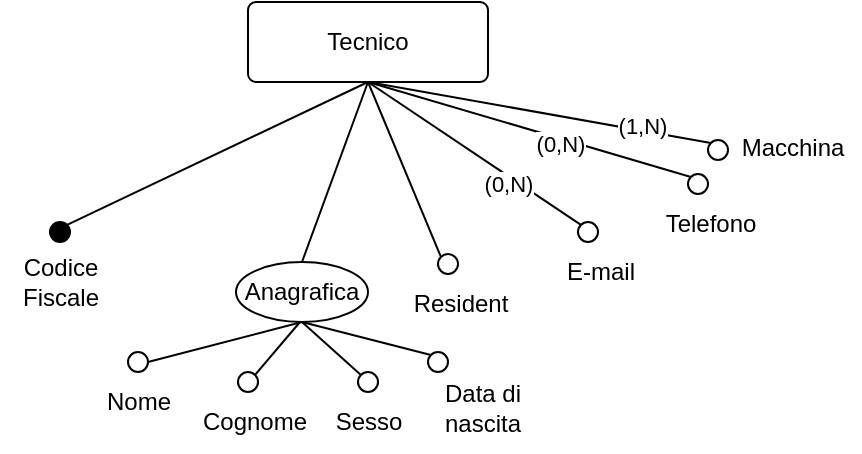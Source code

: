 <mxfile version="20.2.3" type="device"><diagram id="aRU3BPW4JilFG4WqiGaw" name="Pagina-1"><mxGraphModel dx="1038" dy="641" grid="0" gridSize="10" guides="1" tooltips="1" connect="1" arrows="1" fold="1" page="1" pageScale="1" pageWidth="827" pageHeight="1169" math="0" shadow="0"><root><mxCell id="0"/><mxCell id="1" parent="0"/><mxCell id="3Pa_-nvrsszRvELkyFEv-1" value="Tecnico" style="rounded=1;arcSize=10;whiteSpace=wrap;html=1;align=center;" parent="1" vertex="1"><mxGeometry x="354" y="50" width="120" height="40" as="geometry"/></mxCell><mxCell id="3Pa_-nvrsszRvELkyFEv-3" value="" style="ellipse;whiteSpace=wrap;html=1;aspect=fixed;fillColor=#000000;" parent="1" vertex="1"><mxGeometry x="255" y="160" width="10" height="10" as="geometry"/></mxCell><mxCell id="3Pa_-nvrsszRvELkyFEv-5" value="" style="ellipse;whiteSpace=wrap;html=1;aspect=fixed;" parent="1" vertex="1"><mxGeometry x="294" y="225" width="10" height="10" as="geometry"/></mxCell><mxCell id="3Pa_-nvrsszRvELkyFEv-6" value="" style="ellipse;whiteSpace=wrap;html=1;aspect=fixed;" parent="1" vertex="1"><mxGeometry x="349" y="235" width="10" height="10" as="geometry"/></mxCell><mxCell id="3Pa_-nvrsszRvELkyFEv-7" value="Codice&lt;br&gt;Fiscale" style="text;html=1;align=center;verticalAlign=middle;resizable=0;points=[];autosize=1;strokeColor=none;fillColor=none;" parent="1" vertex="1"><mxGeometry x="230" y="170" width="60" height="40" as="geometry"/></mxCell><mxCell id="3Pa_-nvrsszRvELkyFEv-8" value="Nome" style="text;html=1;align=center;verticalAlign=middle;resizable=0;points=[];autosize=1;strokeColor=none;fillColor=none;" parent="1" vertex="1"><mxGeometry x="269" y="235" width="60" height="30" as="geometry"/></mxCell><mxCell id="3Pa_-nvrsszRvELkyFEv-10" value="Anagrafica" style="ellipse;whiteSpace=wrap;html=1;" parent="1" vertex="1"><mxGeometry x="348" y="180" width="66" height="30" as="geometry"/></mxCell><mxCell id="3Pa_-nvrsszRvELkyFEv-11" value="Cognome" style="text;html=1;align=center;verticalAlign=middle;resizable=0;points=[];autosize=1;strokeColor=none;fillColor=none;" parent="1" vertex="1"><mxGeometry x="317" y="245" width="80" height="30" as="geometry"/></mxCell><mxCell id="3Pa_-nvrsszRvELkyFEv-14" value="Sesso" style="text;html=1;align=center;verticalAlign=middle;resizable=0;points=[];autosize=1;strokeColor=none;fillColor=none;" parent="1" vertex="1"><mxGeometry x="384" y="245" width="60" height="30" as="geometry"/></mxCell><mxCell id="3Pa_-nvrsszRvELkyFEv-15" value="" style="ellipse;whiteSpace=wrap;html=1;aspect=fixed;" parent="1" vertex="1"><mxGeometry x="409" y="235" width="10" height="10" as="geometry"/></mxCell><mxCell id="3Pa_-nvrsszRvELkyFEv-16" value="" style="ellipse;whiteSpace=wrap;html=1;aspect=fixed;" parent="1" vertex="1"><mxGeometry x="444" y="225" width="10" height="10" as="geometry"/></mxCell><mxCell id="3Pa_-nvrsszRvELkyFEv-17" value="Data di&lt;br&gt;nascita" style="text;html=1;align=center;verticalAlign=middle;resizable=0;points=[];autosize=1;strokeColor=none;fillColor=none;" parent="1" vertex="1"><mxGeometry x="441" y="233" width="60" height="40" as="geometry"/></mxCell><mxCell id="3Pa_-nvrsszRvELkyFEv-18" value="" style="ellipse;whiteSpace=wrap;html=1;aspect=fixed;" parent="1" vertex="1"><mxGeometry x="449" y="176" width="10" height="10" as="geometry"/></mxCell><mxCell id="3Pa_-nvrsszRvELkyFEv-19" value="Resident" style="text;html=1;align=center;verticalAlign=middle;resizable=0;points=[];autosize=1;strokeColor=none;fillColor=none;" parent="1" vertex="1"><mxGeometry x="425" y="186" width="70" height="30" as="geometry"/></mxCell><mxCell id="3Pa_-nvrsszRvELkyFEv-20" value="" style="endArrow=none;html=1;rounded=0;exitX=1;exitY=0;exitDx=0;exitDy=0;entryX=0.5;entryY=1;entryDx=0;entryDy=0;" parent="1" source="3Pa_-nvrsszRvELkyFEv-3" target="3Pa_-nvrsszRvELkyFEv-1" edge="1"><mxGeometry width="50" height="50" relative="1" as="geometry"><mxPoint x="265" y="160" as="sourcePoint"/><mxPoint x="315" y="110" as="targetPoint"/></mxGeometry></mxCell><mxCell id="3Pa_-nvrsszRvELkyFEv-21" value="" style="endArrow=none;html=1;rounded=0;exitX=1;exitY=0.5;exitDx=0;exitDy=0;entryX=0.5;entryY=1;entryDx=0;entryDy=0;" parent="1" source="3Pa_-nvrsszRvELkyFEv-5" target="3Pa_-nvrsszRvELkyFEv-10" edge="1"><mxGeometry width="50" height="50" relative="1" as="geometry"><mxPoint x="317" y="210" as="sourcePoint"/><mxPoint x="367" y="160" as="targetPoint"/></mxGeometry></mxCell><mxCell id="3Pa_-nvrsszRvELkyFEv-22" value="" style="endArrow=none;html=1;rounded=0;exitX=1;exitY=0;exitDx=0;exitDy=0;" parent="1" source="3Pa_-nvrsszRvELkyFEv-6" edge="1"><mxGeometry width="50" height="50" relative="1" as="geometry"><mxPoint x="400" y="260" as="sourcePoint"/><mxPoint x="380" y="210" as="targetPoint"/></mxGeometry></mxCell><mxCell id="3Pa_-nvrsszRvELkyFEv-23" value="" style="endArrow=none;html=1;rounded=0;entryX=0.5;entryY=1;entryDx=0;entryDy=0;exitX=0;exitY=0;exitDx=0;exitDy=0;" parent="1" source="3Pa_-nvrsszRvELkyFEv-15" target="3Pa_-nvrsszRvELkyFEv-10" edge="1"><mxGeometry width="50" height="50" relative="1" as="geometry"><mxPoint x="400" y="260" as="sourcePoint"/><mxPoint x="450" y="210" as="targetPoint"/></mxGeometry></mxCell><mxCell id="3Pa_-nvrsszRvELkyFEv-24" value="" style="endArrow=none;html=1;rounded=0;entryX=0.5;entryY=1;entryDx=0;entryDy=0;exitX=0;exitY=0;exitDx=0;exitDy=0;" parent="1" source="3Pa_-nvrsszRvELkyFEv-16" target="3Pa_-nvrsszRvELkyFEv-10" edge="1"><mxGeometry width="50" height="50" relative="1" as="geometry"><mxPoint x="440" y="210" as="sourcePoint"/><mxPoint x="450" y="210" as="targetPoint"/></mxGeometry></mxCell><mxCell id="3Pa_-nvrsszRvELkyFEv-25" value="" style="endArrow=none;html=1;rounded=0;entryX=0.5;entryY=1;entryDx=0;entryDy=0;exitX=0;exitY=0;exitDx=0;exitDy=0;" parent="1" source="3Pa_-nvrsszRvELkyFEv-18" target="3Pa_-nvrsszRvELkyFEv-1" edge="1"><mxGeometry width="50" height="50" relative="1" as="geometry"><mxPoint x="450" y="170" as="sourcePoint"/><mxPoint x="450" y="210" as="targetPoint"/></mxGeometry></mxCell><mxCell id="3Pa_-nvrsszRvELkyFEv-26" value="" style="endArrow=none;html=1;rounded=0;entryX=0.5;entryY=1;entryDx=0;entryDy=0;exitX=0.5;exitY=0;exitDx=0;exitDy=0;" parent="1" source="3Pa_-nvrsszRvELkyFEv-10" target="3Pa_-nvrsszRvELkyFEv-1" edge="1"><mxGeometry width="50" height="50" relative="1" as="geometry"><mxPoint x="400" y="260" as="sourcePoint"/><mxPoint x="450" y="210" as="targetPoint"/></mxGeometry></mxCell><mxCell id="l-KfGZx5VKhJmLUwWL6F-1" value="" style="ellipse;whiteSpace=wrap;html=1;aspect=fixed;" parent="1" vertex="1"><mxGeometry x="519" y="160" width="10" height="10" as="geometry"/></mxCell><mxCell id="l-KfGZx5VKhJmLUwWL6F-2" value="E-mail" style="text;html=1;align=center;verticalAlign=middle;resizable=0;points=[];autosize=1;strokeColor=none;fillColor=none;" parent="1" vertex="1"><mxGeometry x="500" y="170" width="60" height="30" as="geometry"/></mxCell><mxCell id="l-KfGZx5VKhJmLUwWL6F-3" value="" style="ellipse;whiteSpace=wrap;html=1;aspect=fixed;" parent="1" vertex="1"><mxGeometry x="574" y="136" width="10" height="10" as="geometry"/></mxCell><mxCell id="l-KfGZx5VKhJmLUwWL6F-4" value="Telefono" style="text;html=1;align=center;verticalAlign=middle;resizable=0;points=[];autosize=1;strokeColor=none;fillColor=none;" parent="1" vertex="1"><mxGeometry x="550" y="146" width="70" height="30" as="geometry"/></mxCell><mxCell id="l-KfGZx5VKhJmLUwWL6F-5" value="" style="endArrow=none;html=1;rounded=0;entryX=0.5;entryY=1;entryDx=0;entryDy=0;exitX=0;exitY=0;exitDx=0;exitDy=0;" parent="1" source="l-KfGZx5VKhJmLUwWL6F-1" target="3Pa_-nvrsszRvELkyFEv-1" edge="1"><mxGeometry width="50" height="50" relative="1" as="geometry"><mxPoint x="400" y="260" as="sourcePoint"/><mxPoint x="450" y="210" as="targetPoint"/></mxGeometry></mxCell><mxCell id="l-KfGZx5VKhJmLUwWL6F-6" value="(0,N)" style="edgeLabel;html=1;align=center;verticalAlign=middle;resizable=0;points=[];" parent="l-KfGZx5VKhJmLUwWL6F-5" vertex="1" connectable="0"><mxGeometry x="-0.341" y="3" relative="1" as="geometry"><mxPoint as="offset"/></mxGeometry></mxCell><mxCell id="l-KfGZx5VKhJmLUwWL6F-7" value="" style="endArrow=none;html=1;rounded=0;entryX=0.5;entryY=1;entryDx=0;entryDy=0;exitX=0;exitY=0;exitDx=0;exitDy=0;" parent="1" source="l-KfGZx5VKhJmLUwWL6F-3" target="3Pa_-nvrsszRvELkyFEv-1" edge="1"><mxGeometry width="50" height="50" relative="1" as="geometry"><mxPoint x="400" y="260" as="sourcePoint"/><mxPoint x="450" y="210" as="targetPoint"/></mxGeometry></mxCell><mxCell id="l-KfGZx5VKhJmLUwWL6F-8" value="(0,N)" style="edgeLabel;html=1;align=center;verticalAlign=middle;resizable=0;points=[];" parent="l-KfGZx5VKhJmLUwWL6F-7" vertex="1" connectable="0"><mxGeometry x="-0.469" y="-1" relative="1" as="geometry"><mxPoint x="-23" y="-3" as="offset"/></mxGeometry></mxCell><mxCell id="ythSz_jumUZFX1rgLOUo-1" value="" style="ellipse;whiteSpace=wrap;html=1;aspect=fixed;" parent="1" vertex="1"><mxGeometry x="584" y="119" width="10" height="10" as="geometry"/></mxCell><mxCell id="ythSz_jumUZFX1rgLOUo-2" value="Macchina" style="text;html=1;align=center;verticalAlign=middle;resizable=0;points=[];autosize=1;strokeColor=none;fillColor=none;" parent="1" vertex="1"><mxGeometry x="591" y="110" width="69" height="26" as="geometry"/></mxCell><mxCell id="ythSz_jumUZFX1rgLOUo-3" value="" style="endArrow=none;html=1;rounded=0;entryX=0.5;entryY=1;entryDx=0;entryDy=0;exitX=0;exitY=0;exitDx=0;exitDy=0;" parent="1" source="ythSz_jumUZFX1rgLOUo-1" target="3Pa_-nvrsszRvELkyFEv-1" edge="1"><mxGeometry width="50" height="50" relative="1" as="geometry"><mxPoint x="406" y="242" as="sourcePoint"/><mxPoint x="456" y="192" as="targetPoint"/></mxGeometry></mxCell><mxCell id="ythSz_jumUZFX1rgLOUo-5" value="(1,N)" style="edgeLabel;html=1;align=center;verticalAlign=middle;resizable=0;points=[];" parent="ythSz_jumUZFX1rgLOUo-3" vertex="1" connectable="0"><mxGeometry x="-0.587" y="-2" relative="1" as="geometry"><mxPoint as="offset"/></mxGeometry></mxCell></root></mxGraphModel></diagram></mxfile>